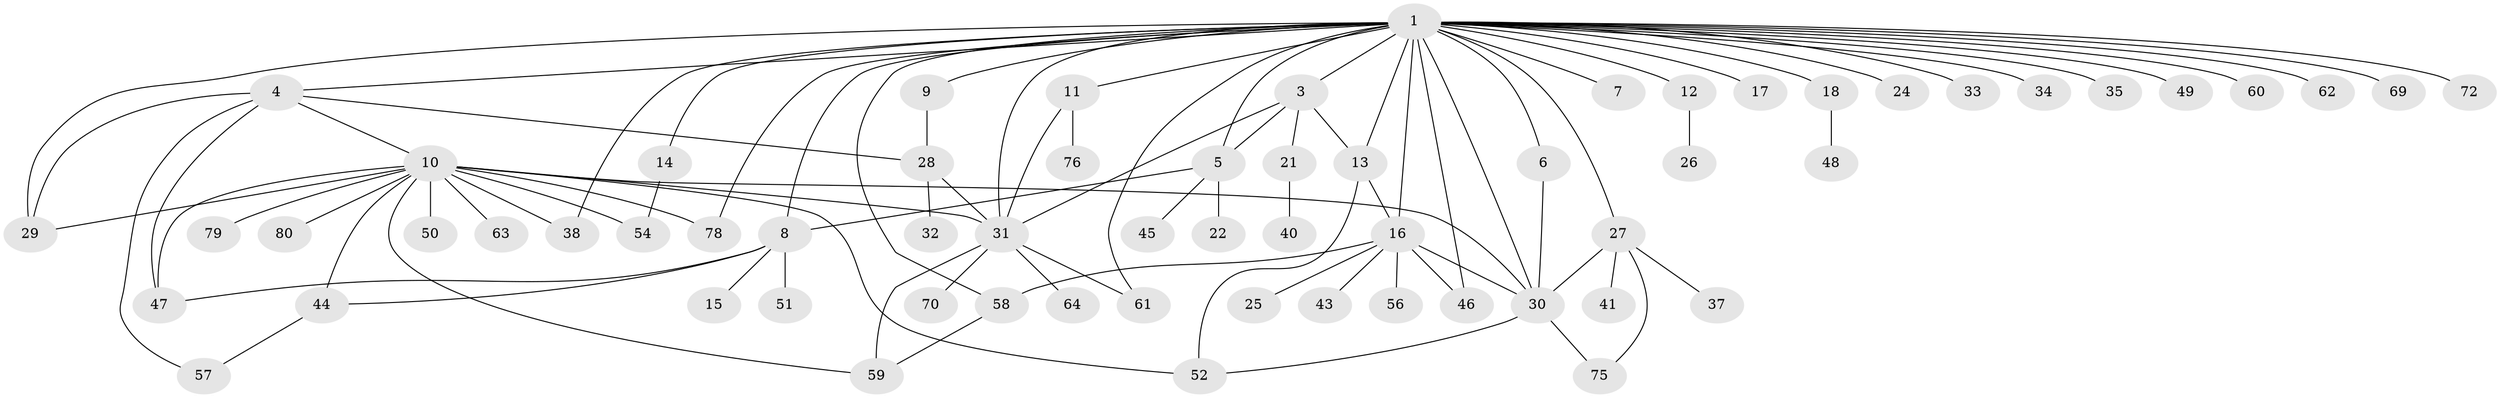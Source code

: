 // Generated by graph-tools (version 1.1) at 2025/51/02/27/25 19:51:57]
// undirected, 63 vertices, 92 edges
graph export_dot {
graph [start="1"]
  node [color=gray90,style=filled];
  1 [super="+2"];
  3 [super="+42"];
  4 [super="+67"];
  5 [super="+74"];
  6 [super="+19"];
  7;
  8 [super="+39"];
  9;
  10 [super="+20"];
  11;
  12 [super="+36"];
  13 [super="+82"];
  14 [super="+55"];
  15;
  16 [super="+23"];
  17;
  18;
  21;
  22;
  24;
  25;
  26;
  27 [super="+83"];
  28 [super="+73"];
  29;
  30 [super="+65"];
  31 [super="+53"];
  32;
  33;
  34;
  35;
  37;
  38 [super="+66"];
  40;
  41;
  43;
  44;
  45;
  46;
  47;
  48;
  49;
  50;
  51;
  52;
  54;
  56;
  57 [super="+71"];
  58;
  59 [super="+68"];
  60;
  61 [super="+81"];
  62;
  63;
  64;
  69;
  70 [super="+77"];
  72;
  75;
  76;
  78;
  79;
  80;
  1 -- 3 [weight=2];
  1 -- 4;
  1 -- 6;
  1 -- 16 [weight=3];
  1 -- 27;
  1 -- 30 [weight=2];
  1 -- 31 [weight=2];
  1 -- 35;
  1 -- 46 [weight=2];
  1 -- 58 [weight=2];
  1 -- 5;
  1 -- 69;
  1 -- 7;
  1 -- 8;
  1 -- 9;
  1 -- 72;
  1 -- 11;
  1 -- 12;
  1 -- 13;
  1 -- 14;
  1 -- 78;
  1 -- 17;
  1 -- 18;
  1 -- 24;
  1 -- 29;
  1 -- 33;
  1 -- 34;
  1 -- 49;
  1 -- 60;
  1 -- 61;
  1 -- 62;
  1 -- 38;
  3 -- 5;
  3 -- 21;
  3 -- 31;
  3 -- 13;
  4 -- 10;
  4 -- 28;
  4 -- 29;
  4 -- 57;
  4 -- 47;
  5 -- 8;
  5 -- 22;
  5 -- 45;
  6 -- 30;
  8 -- 15;
  8 -- 44;
  8 -- 47;
  8 -- 51;
  9 -- 28;
  10 -- 29;
  10 -- 30;
  10 -- 38;
  10 -- 44;
  10 -- 47;
  10 -- 50;
  10 -- 52;
  10 -- 54;
  10 -- 63;
  10 -- 78;
  10 -- 79;
  10 -- 80;
  10 -- 31;
  10 -- 59;
  11 -- 76;
  11 -- 31;
  12 -- 26;
  13 -- 16;
  13 -- 52;
  14 -- 54;
  16 -- 43;
  16 -- 46;
  16 -- 58;
  16 -- 56;
  16 -- 25;
  16 -- 30;
  18 -- 48;
  21 -- 40;
  27 -- 37;
  27 -- 41;
  27 -- 75;
  27 -- 30;
  28 -- 31;
  28 -- 32;
  30 -- 52;
  30 -- 75;
  31 -- 64;
  31 -- 70;
  31 -- 59;
  31 -- 61;
  44 -- 57;
  58 -- 59;
}
